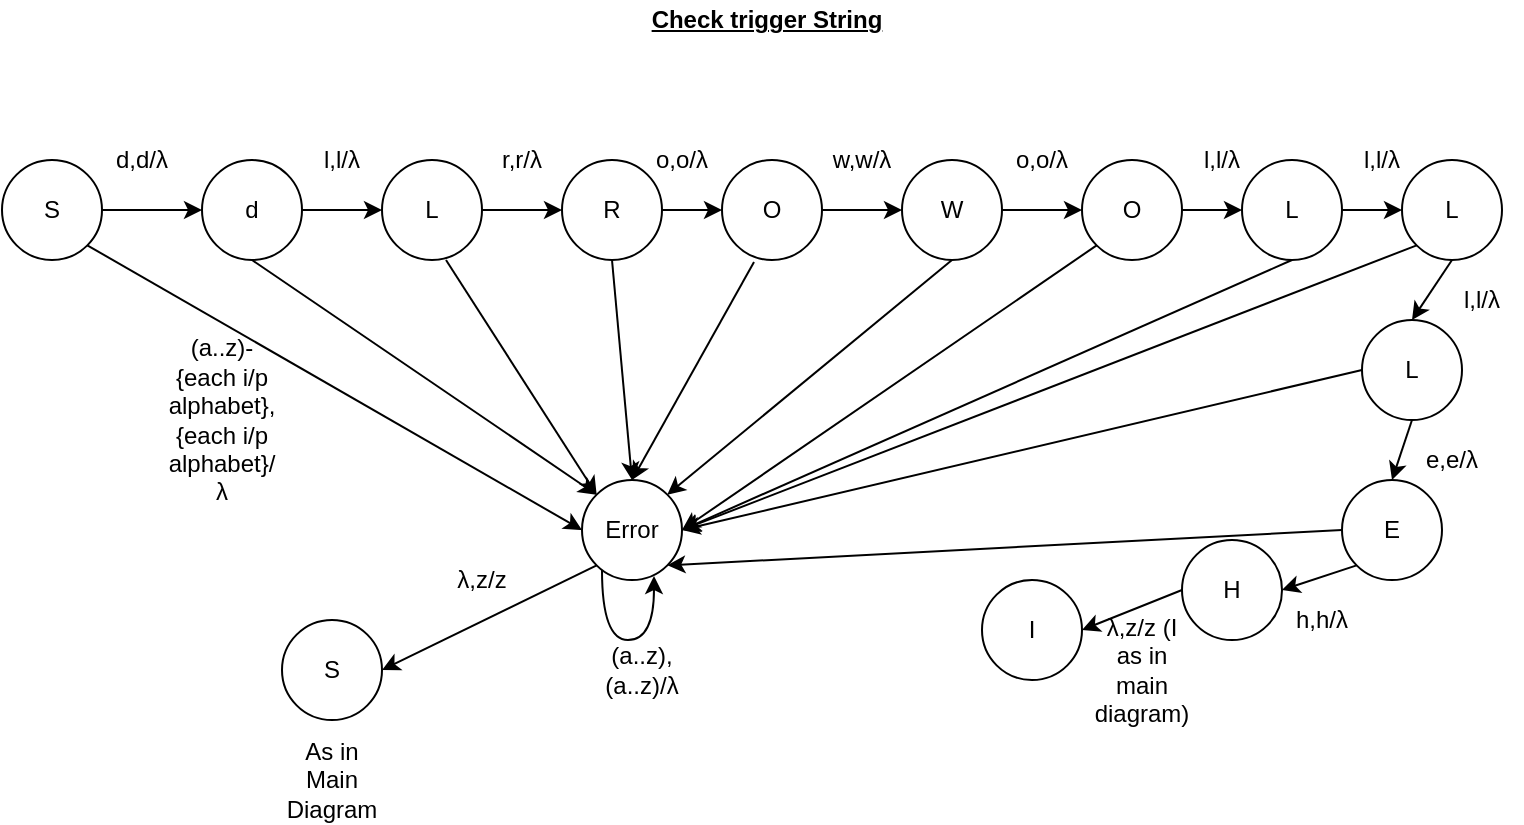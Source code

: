 <mxfile version="14.7.3" type="github">
  <diagram id="x0KxTQFhnP8CIi758Cpj" name="Page-1">
    <mxGraphModel dx="956" dy="797" grid="1" gridSize="10" guides="1" tooltips="1" connect="1" arrows="1" fold="1" page="1" pageScale="1" pageWidth="850" pageHeight="1100" math="0" shadow="0">
      <root>
        <mxCell id="0" />
        <mxCell id="1" parent="0" />
        <mxCell id="bo-OnJL9LOYkDEpv9ZMt-1" value="S" style="ellipse;whiteSpace=wrap;html=1;aspect=fixed;" parent="1" vertex="1">
          <mxGeometry x="40" y="210" width="50" height="50" as="geometry" />
        </mxCell>
        <mxCell id="bo-OnJL9LOYkDEpv9ZMt-2" value="d" style="ellipse;whiteSpace=wrap;html=1;aspect=fixed;" parent="1" vertex="1">
          <mxGeometry x="140" y="210" width="50" height="50" as="geometry" />
        </mxCell>
        <mxCell id="bo-OnJL9LOYkDEpv9ZMt-3" value="L" style="ellipse;whiteSpace=wrap;html=1;aspect=fixed;" parent="1" vertex="1">
          <mxGeometry x="230" y="210" width="50" height="50" as="geometry" />
        </mxCell>
        <mxCell id="bo-OnJL9LOYkDEpv9ZMt-4" value="R" style="ellipse;whiteSpace=wrap;html=1;aspect=fixed;" parent="1" vertex="1">
          <mxGeometry x="320" y="210" width="50" height="50" as="geometry" />
        </mxCell>
        <mxCell id="bo-OnJL9LOYkDEpv9ZMt-5" value="O" style="ellipse;whiteSpace=wrap;html=1;aspect=fixed;" parent="1" vertex="1">
          <mxGeometry x="400" y="210" width="50" height="50" as="geometry" />
        </mxCell>
        <mxCell id="bo-OnJL9LOYkDEpv9ZMt-6" value="L" style="ellipse;whiteSpace=wrap;html=1;aspect=fixed;" parent="1" vertex="1">
          <mxGeometry x="660" y="210" width="50" height="50" as="geometry" />
        </mxCell>
        <mxCell id="bo-OnJL9LOYkDEpv9ZMt-7" value="O" style="ellipse;whiteSpace=wrap;html=1;aspect=fixed;" parent="1" vertex="1">
          <mxGeometry x="580" y="210" width="50" height="50" as="geometry" />
        </mxCell>
        <mxCell id="bo-OnJL9LOYkDEpv9ZMt-8" value="W" style="ellipse;whiteSpace=wrap;html=1;aspect=fixed;" parent="1" vertex="1">
          <mxGeometry x="490" y="210" width="50" height="50" as="geometry" />
        </mxCell>
        <mxCell id="bo-OnJL9LOYkDEpv9ZMt-9" value="L" style="ellipse;whiteSpace=wrap;html=1;aspect=fixed;" parent="1" vertex="1">
          <mxGeometry x="740" y="210" width="50" height="50" as="geometry" />
        </mxCell>
        <mxCell id="bo-OnJL9LOYkDEpv9ZMt-10" value="L" style="ellipse;whiteSpace=wrap;html=1;aspect=fixed;" parent="1" vertex="1">
          <mxGeometry x="720" y="290" width="50" height="50" as="geometry" />
        </mxCell>
        <mxCell id="bo-OnJL9LOYkDEpv9ZMt-11" value="E" style="ellipse;whiteSpace=wrap;html=1;aspect=fixed;" parent="1" vertex="1">
          <mxGeometry x="710" y="370" width="50" height="50" as="geometry" />
        </mxCell>
        <mxCell id="bo-OnJL9LOYkDEpv9ZMt-13" value="H" style="ellipse;whiteSpace=wrap;html=1;aspect=fixed;" parent="1" vertex="1">
          <mxGeometry x="630" y="400" width="50" height="50" as="geometry" />
        </mxCell>
        <mxCell id="bo-OnJL9LOYkDEpv9ZMt-14" value="I" style="ellipse;whiteSpace=wrap;html=1;aspect=fixed;" parent="1" vertex="1">
          <mxGeometry x="530" y="420" width="50" height="50" as="geometry" />
        </mxCell>
        <mxCell id="bo-OnJL9LOYkDEpv9ZMt-15" value="Error" style="ellipse;whiteSpace=wrap;html=1;aspect=fixed;" parent="1" vertex="1">
          <mxGeometry x="330" y="370" width="50" height="50" as="geometry" />
        </mxCell>
        <mxCell id="bo-OnJL9LOYkDEpv9ZMt-16" value="S" style="ellipse;whiteSpace=wrap;html=1;aspect=fixed;" parent="1" vertex="1">
          <mxGeometry x="180" y="440" width="50" height="50" as="geometry" />
        </mxCell>
        <mxCell id="bo-OnJL9LOYkDEpv9ZMt-17" value="" style="endArrow=classic;html=1;exitX=1;exitY=0.5;exitDx=0;exitDy=0;entryX=0;entryY=0.5;entryDx=0;entryDy=0;" parent="1" source="bo-OnJL9LOYkDEpv9ZMt-1" target="bo-OnJL9LOYkDEpv9ZMt-2" edge="1">
          <mxGeometry width="50" height="50" relative="1" as="geometry">
            <mxPoint x="360" y="430" as="sourcePoint" />
            <mxPoint x="410" y="380" as="targetPoint" />
          </mxGeometry>
        </mxCell>
        <mxCell id="bo-OnJL9LOYkDEpv9ZMt-18" value="" style="endArrow=classic;html=1;exitX=1;exitY=0.5;exitDx=0;exitDy=0;entryX=0;entryY=0.5;entryDx=0;entryDy=0;" parent="1" source="bo-OnJL9LOYkDEpv9ZMt-2" target="bo-OnJL9LOYkDEpv9ZMt-3" edge="1">
          <mxGeometry width="50" height="50" relative="1" as="geometry">
            <mxPoint x="132.678" y="257.322" as="sourcePoint" />
            <mxPoint x="178" y="234" as="targetPoint" />
          </mxGeometry>
        </mxCell>
        <mxCell id="bo-OnJL9LOYkDEpv9ZMt-19" value="" style="endArrow=classic;html=1;exitX=1;exitY=0.5;exitDx=0;exitDy=0;entryX=0;entryY=0.5;entryDx=0;entryDy=0;" parent="1" source="bo-OnJL9LOYkDEpv9ZMt-7" target="bo-OnJL9LOYkDEpv9ZMt-6" edge="1">
          <mxGeometry width="50" height="50" relative="1" as="geometry">
            <mxPoint x="222.678" y="242.678" as="sourcePoint" />
            <mxPoint x="277.322" y="267.322" as="targetPoint" />
          </mxGeometry>
        </mxCell>
        <mxCell id="bo-OnJL9LOYkDEpv9ZMt-20" value="" style="endArrow=classic;html=1;exitX=1;exitY=0.5;exitDx=0;exitDy=0;entryX=0;entryY=0.5;entryDx=0;entryDy=0;" parent="1" source="bo-OnJL9LOYkDEpv9ZMt-8" target="bo-OnJL9LOYkDEpv9ZMt-7" edge="1">
          <mxGeometry width="50" height="50" relative="1" as="geometry">
            <mxPoint x="232.678" y="252.678" as="sourcePoint" />
            <mxPoint x="287.322" y="277.322" as="targetPoint" />
          </mxGeometry>
        </mxCell>
        <mxCell id="bo-OnJL9LOYkDEpv9ZMt-21" value="" style="endArrow=classic;html=1;exitX=1;exitY=0.5;exitDx=0;exitDy=0;entryX=0;entryY=0.5;entryDx=0;entryDy=0;" parent="1" source="bo-OnJL9LOYkDEpv9ZMt-5" target="bo-OnJL9LOYkDEpv9ZMt-8" edge="1">
          <mxGeometry width="50" height="50" relative="1" as="geometry">
            <mxPoint x="242.678" y="262.678" as="sourcePoint" />
            <mxPoint x="297.322" y="287.322" as="targetPoint" />
          </mxGeometry>
        </mxCell>
        <mxCell id="bo-OnJL9LOYkDEpv9ZMt-22" value="" style="endArrow=classic;html=1;exitX=1;exitY=0.5;exitDx=0;exitDy=0;entryX=0;entryY=0.5;entryDx=0;entryDy=0;" parent="1" source="bo-OnJL9LOYkDEpv9ZMt-4" target="bo-OnJL9LOYkDEpv9ZMt-5" edge="1">
          <mxGeometry width="50" height="50" relative="1" as="geometry">
            <mxPoint x="252.678" y="272.678" as="sourcePoint" />
            <mxPoint x="307.322" y="297.322" as="targetPoint" />
          </mxGeometry>
        </mxCell>
        <mxCell id="bo-OnJL9LOYkDEpv9ZMt-23" value="" style="endArrow=classic;html=1;exitX=1;exitY=0.5;exitDx=0;exitDy=0;entryX=0;entryY=0.5;entryDx=0;entryDy=0;" parent="1" source="bo-OnJL9LOYkDEpv9ZMt-3" target="bo-OnJL9LOYkDEpv9ZMt-4" edge="1">
          <mxGeometry width="50" height="50" relative="1" as="geometry">
            <mxPoint x="262.678" y="282.678" as="sourcePoint" />
            <mxPoint x="317.322" y="307.322" as="targetPoint" />
          </mxGeometry>
        </mxCell>
        <mxCell id="bo-OnJL9LOYkDEpv9ZMt-25" value="" style="endArrow=classic;html=1;exitX=0.5;exitY=1;exitDx=0;exitDy=0;entryX=0.5;entryY=0;entryDx=0;entryDy=0;" parent="1" source="bo-OnJL9LOYkDEpv9ZMt-9" target="bo-OnJL9LOYkDEpv9ZMt-10" edge="1">
          <mxGeometry width="50" height="50" relative="1" as="geometry">
            <mxPoint x="592.678" y="267.322" as="sourcePoint" />
            <mxPoint x="637.322" y="232.678" as="targetPoint" />
          </mxGeometry>
        </mxCell>
        <mxCell id="bo-OnJL9LOYkDEpv9ZMt-26" value="" style="endArrow=classic;html=1;exitX=1;exitY=0.5;exitDx=0;exitDy=0;entryX=0;entryY=0.5;entryDx=0;entryDy=0;" parent="1" source="bo-OnJL9LOYkDEpv9ZMt-6" target="bo-OnJL9LOYkDEpv9ZMt-9" edge="1">
          <mxGeometry width="50" height="50" relative="1" as="geometry">
            <mxPoint x="602.678" y="277.322" as="sourcePoint" />
            <mxPoint x="647.322" y="242.678" as="targetPoint" />
          </mxGeometry>
        </mxCell>
        <mxCell id="bo-OnJL9LOYkDEpv9ZMt-27" value="" style="endArrow=classic;html=1;exitX=0.5;exitY=1;exitDx=0;exitDy=0;entryX=0.5;entryY=0;entryDx=0;entryDy=0;" parent="1" source="bo-OnJL9LOYkDEpv9ZMt-10" target="bo-OnJL9LOYkDEpv9ZMt-11" edge="1">
          <mxGeometry width="50" height="50" relative="1" as="geometry">
            <mxPoint x="717.322" y="292.678" as="sourcePoint" />
            <mxPoint x="675" y="330" as="targetPoint" />
          </mxGeometry>
        </mxCell>
        <mxCell id="bo-OnJL9LOYkDEpv9ZMt-28" value="" style="endArrow=classic;html=1;exitX=0;exitY=1;exitDx=0;exitDy=0;entryX=1;entryY=0.5;entryDx=0;entryDy=0;" parent="1" source="bo-OnJL9LOYkDEpv9ZMt-11" target="bo-OnJL9LOYkDEpv9ZMt-13" edge="1">
          <mxGeometry width="50" height="50" relative="1" as="geometry">
            <mxPoint x="692.678" y="372.678" as="sourcePoint" />
            <mxPoint x="727.322" y="387.322" as="targetPoint" />
          </mxGeometry>
        </mxCell>
        <mxCell id="bo-OnJL9LOYkDEpv9ZMt-29" value="" style="endArrow=classic;html=1;exitX=0;exitY=0.5;exitDx=0;exitDy=0;entryX=1;entryY=0.5;entryDx=0;entryDy=0;" parent="1" source="bo-OnJL9LOYkDEpv9ZMt-13" target="bo-OnJL9LOYkDEpv9ZMt-14" edge="1">
          <mxGeometry width="50" height="50" relative="1" as="geometry">
            <mxPoint x="727.322" y="422.678" as="sourcePoint" />
            <mxPoint x="692.678" y="437.322" as="targetPoint" />
          </mxGeometry>
        </mxCell>
        <mxCell id="bo-OnJL9LOYkDEpv9ZMt-30" value="" style="endArrow=classic;html=1;exitX=1;exitY=1;exitDx=0;exitDy=0;entryX=0;entryY=0.5;entryDx=0;entryDy=0;" parent="1" source="bo-OnJL9LOYkDEpv9ZMt-1" target="bo-OnJL9LOYkDEpv9ZMt-15" edge="1">
          <mxGeometry width="50" height="50" relative="1" as="geometry">
            <mxPoint x="360" y="430" as="sourcePoint" />
            <mxPoint x="410" y="380" as="targetPoint" />
          </mxGeometry>
        </mxCell>
        <mxCell id="bo-OnJL9LOYkDEpv9ZMt-32" value="" style="endArrow=classic;html=1;exitX=0.5;exitY=1;exitDx=0;exitDy=0;entryX=0;entryY=0;entryDx=0;entryDy=0;" parent="1" source="bo-OnJL9LOYkDEpv9ZMt-2" target="bo-OnJL9LOYkDEpv9ZMt-15" edge="1">
          <mxGeometry width="50" height="50" relative="1" as="geometry">
            <mxPoint x="132.678" y="292.678" as="sourcePoint" />
            <mxPoint x="340" y="405" as="targetPoint" />
          </mxGeometry>
        </mxCell>
        <mxCell id="bo-OnJL9LOYkDEpv9ZMt-33" value="" style="endArrow=classic;html=1;exitX=0.64;exitY=1;exitDx=0;exitDy=0;exitPerimeter=0;entryX=0;entryY=0;entryDx=0;entryDy=0;" parent="1" source="bo-OnJL9LOYkDEpv9ZMt-3" target="bo-OnJL9LOYkDEpv9ZMt-15" edge="1">
          <mxGeometry width="50" height="50" relative="1" as="geometry">
            <mxPoint x="205" y="250" as="sourcePoint" />
            <mxPoint x="340" y="370" as="targetPoint" />
          </mxGeometry>
        </mxCell>
        <mxCell id="bo-OnJL9LOYkDEpv9ZMt-34" value="" style="endArrow=classic;html=1;exitX=0.5;exitY=1;exitDx=0;exitDy=0;entryX=0.5;entryY=0;entryDx=0;entryDy=0;" parent="1" source="bo-OnJL9LOYkDEpv9ZMt-4" target="bo-OnJL9LOYkDEpv9ZMt-15" edge="1">
          <mxGeometry width="50" height="50" relative="1" as="geometry">
            <mxPoint x="302" y="310" as="sourcePoint" />
            <mxPoint x="347.322" y="387.322" as="targetPoint" />
          </mxGeometry>
        </mxCell>
        <mxCell id="bo-OnJL9LOYkDEpv9ZMt-35" value="" style="endArrow=classic;html=1;exitX=0.32;exitY=1.02;exitDx=0;exitDy=0;entryX=0.5;entryY=0;entryDx=0;entryDy=0;exitPerimeter=0;" parent="1" source="bo-OnJL9LOYkDEpv9ZMt-5" target="bo-OnJL9LOYkDEpv9ZMt-15" edge="1">
          <mxGeometry width="50" height="50" relative="1" as="geometry">
            <mxPoint x="355" y="250" as="sourcePoint" />
            <mxPoint x="365" y="380" as="targetPoint" />
          </mxGeometry>
        </mxCell>
        <mxCell id="bo-OnJL9LOYkDEpv9ZMt-36" value="" style="endArrow=classic;html=1;exitX=0.5;exitY=1;exitDx=0;exitDy=0;entryX=1;entryY=0;entryDx=0;entryDy=0;" parent="1" source="bo-OnJL9LOYkDEpv9ZMt-8" target="bo-OnJL9LOYkDEpv9ZMt-15" edge="1">
          <mxGeometry width="50" height="50" relative="1" as="geometry">
            <mxPoint x="426" y="311" as="sourcePoint" />
            <mxPoint x="365" y="380" as="targetPoint" />
          </mxGeometry>
        </mxCell>
        <mxCell id="bo-OnJL9LOYkDEpv9ZMt-37" value="" style="endArrow=classic;html=1;exitX=0;exitY=1;exitDx=0;exitDy=0;entryX=1;entryY=0.5;entryDx=0;entryDy=0;" parent="1" source="bo-OnJL9LOYkDEpv9ZMt-7" target="bo-OnJL9LOYkDEpv9ZMt-15" edge="1">
          <mxGeometry width="50" height="50" relative="1" as="geometry">
            <mxPoint x="495" y="240" as="sourcePoint" />
            <mxPoint x="383" y="387" as="targetPoint" />
          </mxGeometry>
        </mxCell>
        <mxCell id="bo-OnJL9LOYkDEpv9ZMt-39" value="" style="endArrow=classic;html=1;exitX=0.5;exitY=1;exitDx=0;exitDy=0;entryX=1;entryY=0.5;entryDx=0;entryDy=0;" parent="1" source="bo-OnJL9LOYkDEpv9ZMt-6" target="bo-OnJL9LOYkDEpv9ZMt-15" edge="1">
          <mxGeometry width="50" height="50" relative="1" as="geometry">
            <mxPoint x="597.322" y="262.678" as="sourcePoint" />
            <mxPoint x="390" y="405" as="targetPoint" />
          </mxGeometry>
        </mxCell>
        <mxCell id="bo-OnJL9LOYkDEpv9ZMt-40" value="" style="endArrow=classic;html=1;exitX=0;exitY=1;exitDx=0;exitDy=0;entryX=1;entryY=0.5;entryDx=0;entryDy=0;" parent="1" source="bo-OnJL9LOYkDEpv9ZMt-9" target="bo-OnJL9LOYkDEpv9ZMt-15" edge="1">
          <mxGeometry width="50" height="50" relative="1" as="geometry">
            <mxPoint x="695" y="270" as="sourcePoint" />
            <mxPoint x="390" y="405" as="targetPoint" />
          </mxGeometry>
        </mxCell>
        <mxCell id="bo-OnJL9LOYkDEpv9ZMt-41" value="" style="endArrow=classic;html=1;exitX=0;exitY=0.5;exitDx=0;exitDy=0;entryX=1;entryY=0.5;entryDx=0;entryDy=0;" parent="1" source="bo-OnJL9LOYkDEpv9ZMt-10" target="bo-OnJL9LOYkDEpv9ZMt-15" edge="1">
          <mxGeometry width="50" height="50" relative="1" as="geometry">
            <mxPoint x="757.322" y="262.678" as="sourcePoint" />
            <mxPoint x="390" y="405" as="targetPoint" />
          </mxGeometry>
        </mxCell>
        <mxCell id="bo-OnJL9LOYkDEpv9ZMt-42" value="" style="endArrow=classic;html=1;exitX=0;exitY=0.5;exitDx=0;exitDy=0;entryX=1;entryY=1;entryDx=0;entryDy=0;" parent="1" source="bo-OnJL9LOYkDEpv9ZMt-11" target="bo-OnJL9LOYkDEpv9ZMt-15" edge="1">
          <mxGeometry width="50" height="50" relative="1" as="geometry">
            <mxPoint x="730" y="325" as="sourcePoint" />
            <mxPoint x="390" y="405" as="targetPoint" />
          </mxGeometry>
        </mxCell>
        <mxCell id="bo-OnJL9LOYkDEpv9ZMt-43" style="edgeStyle=orthogonalEdgeStyle;rounded=0;orthogonalLoop=1;jettySize=auto;html=1;entryX=0.72;entryY=0.96;entryDx=0;entryDy=0;entryPerimeter=0;curved=1;" parent="1" source="bo-OnJL9LOYkDEpv9ZMt-15" target="bo-OnJL9LOYkDEpv9ZMt-15" edge="1">
          <mxGeometry relative="1" as="geometry">
            <Array as="points">
              <mxPoint x="340" y="450" />
              <mxPoint x="366" y="450" />
            </Array>
          </mxGeometry>
        </mxCell>
        <mxCell id="bo-OnJL9LOYkDEpv9ZMt-44" value="" style="endArrow=classic;html=1;exitX=0;exitY=1;exitDx=0;exitDy=0;entryX=1;entryY=0.5;entryDx=0;entryDy=0;" parent="1" source="bo-OnJL9LOYkDEpv9ZMt-15" target="bo-OnJL9LOYkDEpv9ZMt-16" edge="1">
          <mxGeometry width="50" height="50" relative="1" as="geometry">
            <mxPoint x="92.678" y="262.678" as="sourcePoint" />
            <mxPoint x="340" y="405" as="targetPoint" />
          </mxGeometry>
        </mxCell>
        <mxCell id="bo-OnJL9LOYkDEpv9ZMt-46" value="d,d/λ" style="text;html=1;strokeColor=none;fillColor=none;align=center;verticalAlign=middle;whiteSpace=wrap;rounded=0;" parent="1" vertex="1">
          <mxGeometry x="90" y="200" width="40" height="20" as="geometry" />
        </mxCell>
        <mxCell id="NqLxFdqSJbWigP1i21gq-3" value="l,l/λ" style="text;html=1;strokeColor=none;fillColor=none;align=center;verticalAlign=middle;whiteSpace=wrap;rounded=0;" vertex="1" parent="1">
          <mxGeometry x="190" y="200" width="40" height="20" as="geometry" />
        </mxCell>
        <mxCell id="NqLxFdqSJbWigP1i21gq-4" value="r,r/λ" style="text;html=1;strokeColor=none;fillColor=none;align=center;verticalAlign=middle;whiteSpace=wrap;rounded=0;" vertex="1" parent="1">
          <mxGeometry x="280" y="200" width="40" height="20" as="geometry" />
        </mxCell>
        <mxCell id="NqLxFdqSJbWigP1i21gq-5" value="o,o/λ" style="text;html=1;strokeColor=none;fillColor=none;align=center;verticalAlign=middle;whiteSpace=wrap;rounded=0;" vertex="1" parent="1">
          <mxGeometry x="360" y="200" width="40" height="20" as="geometry" />
        </mxCell>
        <mxCell id="NqLxFdqSJbWigP1i21gq-6" value="λ,z/z" style="text;html=1;strokeColor=none;fillColor=none;align=center;verticalAlign=middle;whiteSpace=wrap;rounded=0;" vertex="1" parent="1">
          <mxGeometry x="260" y="410" width="40" height="20" as="geometry" />
        </mxCell>
        <mxCell id="NqLxFdqSJbWigP1i21gq-7" value="(a..z)-{each i/p alphabet},{each i/p alphabet}/λ" style="text;html=1;strokeColor=none;fillColor=none;align=center;verticalAlign=middle;whiteSpace=wrap;rounded=0;" vertex="1" parent="1">
          <mxGeometry x="130" y="330" width="40" height="20" as="geometry" />
        </mxCell>
        <mxCell id="NqLxFdqSJbWigP1i21gq-8" value="(a..z),(a..z)/λ" style="text;html=1;strokeColor=none;fillColor=none;align=center;verticalAlign=middle;whiteSpace=wrap;rounded=0;" vertex="1" parent="1">
          <mxGeometry x="340" y="455" width="40" height="20" as="geometry" />
        </mxCell>
        <mxCell id="NqLxFdqSJbWigP1i21gq-9" value="λ,z/z (I as in main diagram)" style="text;html=1;strokeColor=none;fillColor=none;align=center;verticalAlign=middle;whiteSpace=wrap;rounded=0;" vertex="1" parent="1">
          <mxGeometry x="590" y="455" width="40" height="20" as="geometry" />
        </mxCell>
        <mxCell id="NqLxFdqSJbWigP1i21gq-10" value="h,h/λ" style="text;html=1;strokeColor=none;fillColor=none;align=center;verticalAlign=middle;whiteSpace=wrap;rounded=0;" vertex="1" parent="1">
          <mxGeometry x="680" y="430" width="40" height="20" as="geometry" />
        </mxCell>
        <mxCell id="NqLxFdqSJbWigP1i21gq-11" value="e,e/λ" style="text;html=1;strokeColor=none;fillColor=none;align=center;verticalAlign=middle;whiteSpace=wrap;rounded=0;" vertex="1" parent="1">
          <mxGeometry x="745" y="350" width="40" height="20" as="geometry" />
        </mxCell>
        <mxCell id="NqLxFdqSJbWigP1i21gq-12" value="l,l/λ" style="text;html=1;strokeColor=none;fillColor=none;align=center;verticalAlign=middle;whiteSpace=wrap;rounded=0;" vertex="1" parent="1">
          <mxGeometry x="760" y="270" width="40" height="20" as="geometry" />
        </mxCell>
        <mxCell id="NqLxFdqSJbWigP1i21gq-13" value="l,l/λ" style="text;html=1;strokeColor=none;fillColor=none;align=center;verticalAlign=middle;whiteSpace=wrap;rounded=0;" vertex="1" parent="1">
          <mxGeometry x="710" y="200" width="40" height="20" as="geometry" />
        </mxCell>
        <mxCell id="NqLxFdqSJbWigP1i21gq-14" value="l,l/λ" style="text;html=1;strokeColor=none;fillColor=none;align=center;verticalAlign=middle;whiteSpace=wrap;rounded=0;" vertex="1" parent="1">
          <mxGeometry x="630" y="200" width="40" height="20" as="geometry" />
        </mxCell>
        <mxCell id="NqLxFdqSJbWigP1i21gq-15" value="o,o/λ" style="text;html=1;strokeColor=none;fillColor=none;align=center;verticalAlign=middle;whiteSpace=wrap;rounded=0;" vertex="1" parent="1">
          <mxGeometry x="540" y="200" width="40" height="20" as="geometry" />
        </mxCell>
        <mxCell id="NqLxFdqSJbWigP1i21gq-16" value="w,w/λ" style="text;html=1;strokeColor=none;fillColor=none;align=center;verticalAlign=middle;whiteSpace=wrap;rounded=0;" vertex="1" parent="1">
          <mxGeometry x="450" y="200" width="40" height="20" as="geometry" />
        </mxCell>
        <mxCell id="NqLxFdqSJbWigP1i21gq-17" value="As in Main Diagram" style="text;html=1;strokeColor=none;fillColor=none;align=center;verticalAlign=middle;whiteSpace=wrap;rounded=0;" vertex="1" parent="1">
          <mxGeometry x="185" y="510" width="40" height="20" as="geometry" />
        </mxCell>
        <mxCell id="NqLxFdqSJbWigP1i21gq-19" value="&lt;u&gt;&lt;b&gt;Check trigger String&lt;/b&gt;&lt;/u&gt;" style="text;html=1;strokeColor=none;fillColor=none;align=center;verticalAlign=middle;whiteSpace=wrap;rounded=0;" vertex="1" parent="1">
          <mxGeometry x="360" y="130" width="125" height="20" as="geometry" />
        </mxCell>
      </root>
    </mxGraphModel>
  </diagram>
</mxfile>
